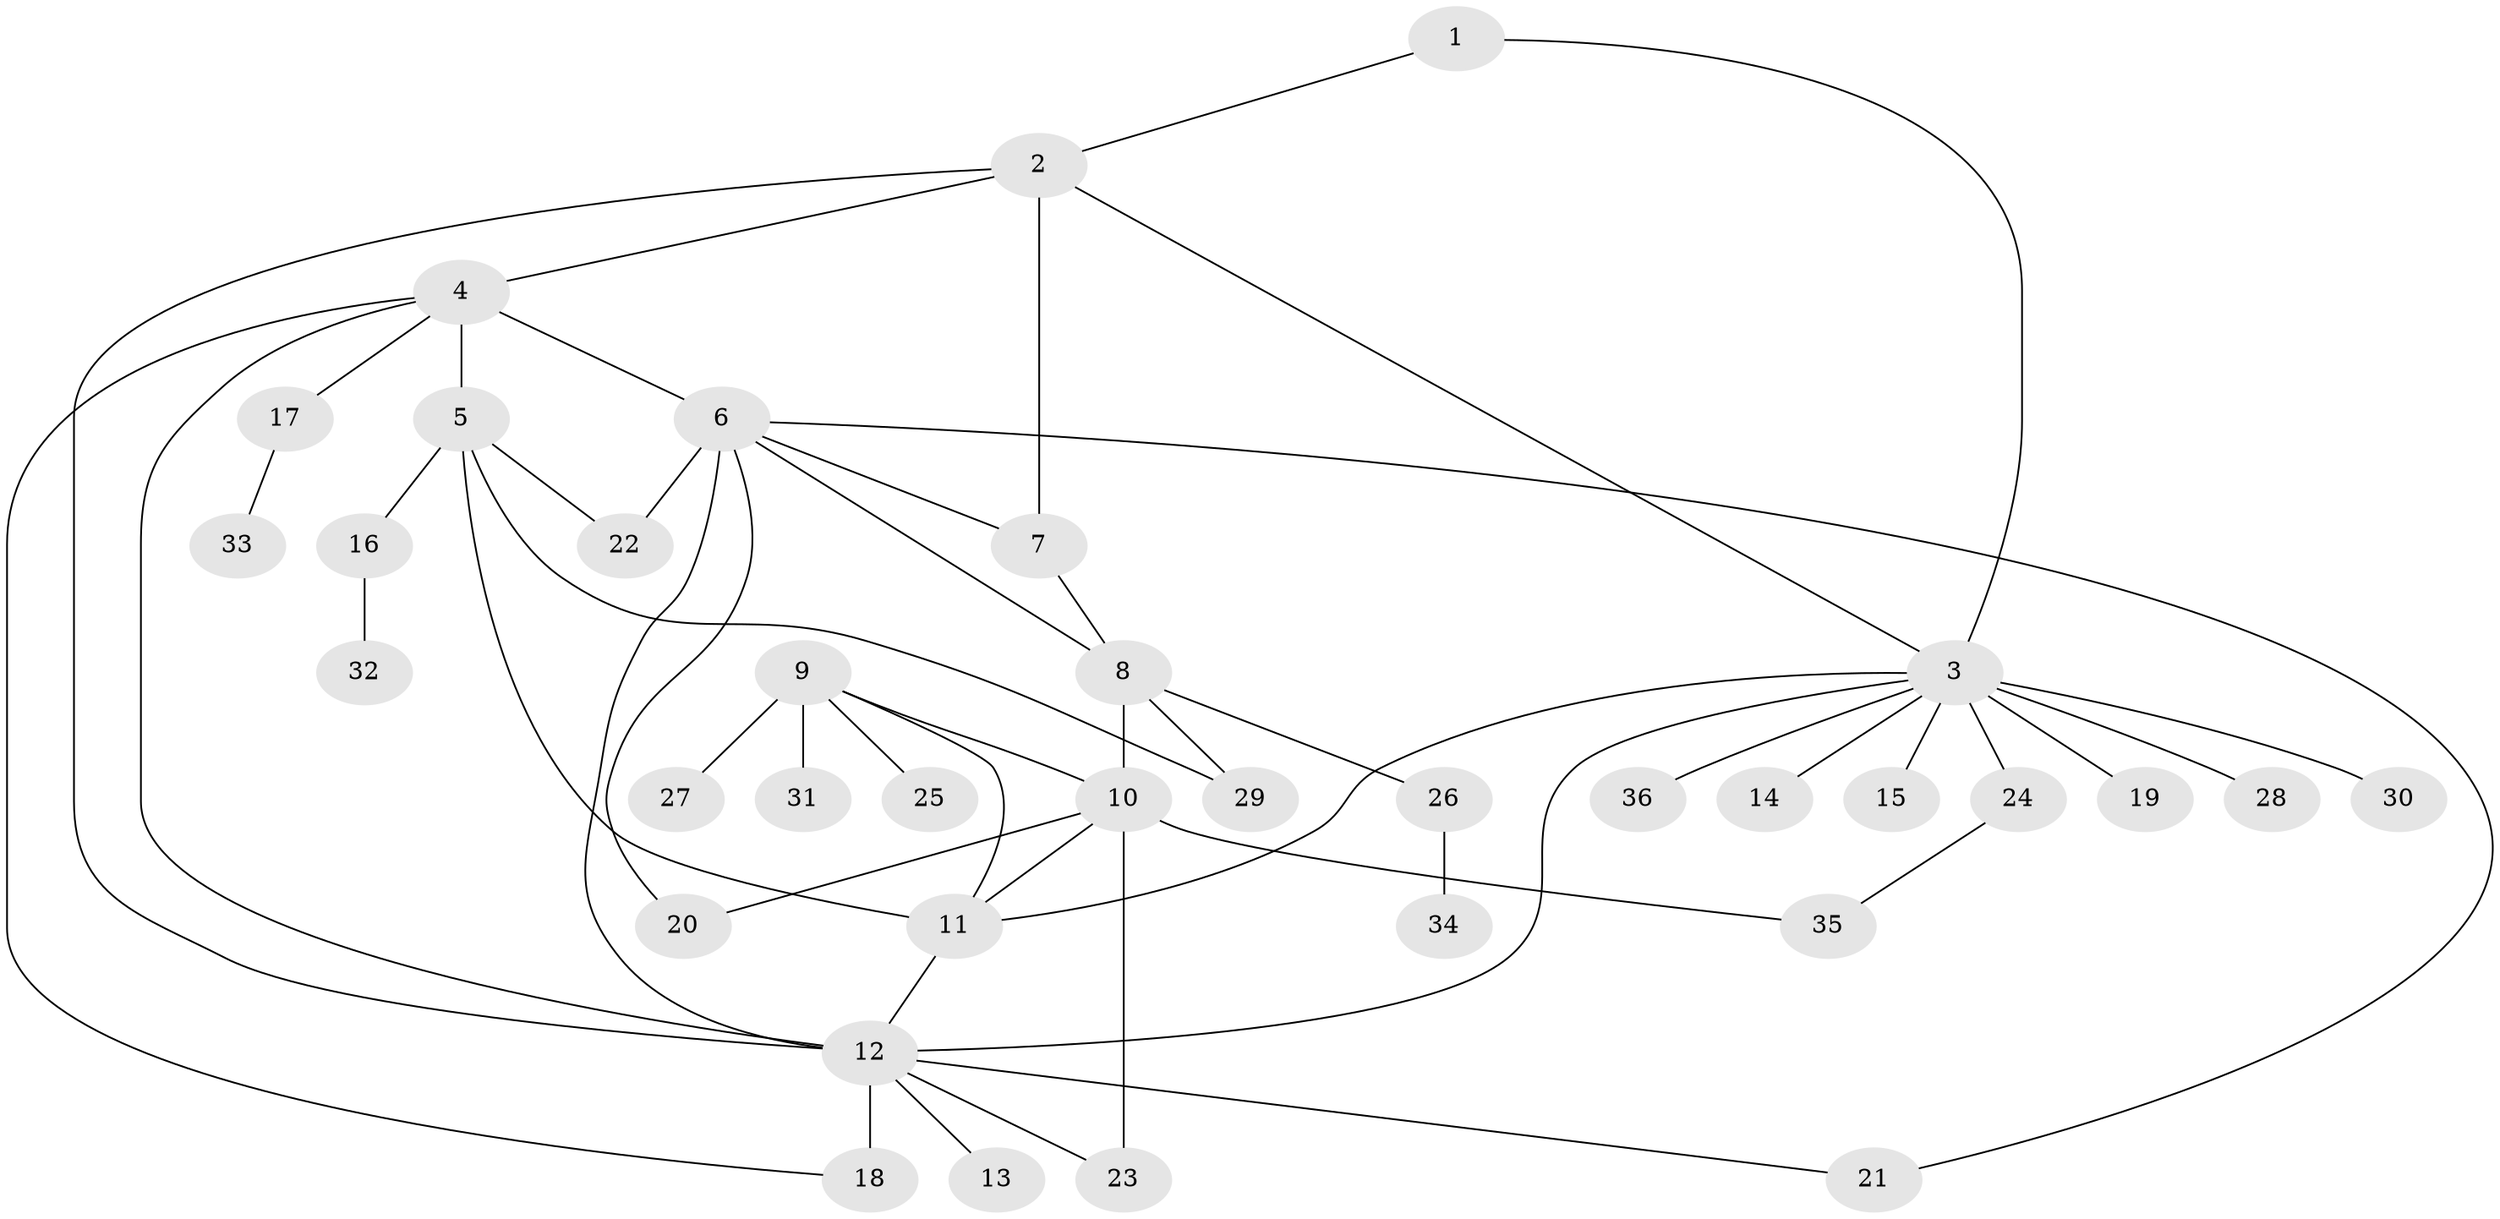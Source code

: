 // original degree distribution, {3: 0.09722222222222222, 4: 0.013888888888888888, 12: 0.013888888888888888, 7: 0.05555555555555555, 2: 0.2638888888888889, 10: 0.013888888888888888, 6: 0.041666666666666664, 16: 0.013888888888888888, 1: 0.4861111111111111}
// Generated by graph-tools (version 1.1) at 2025/37/03/09/25 02:37:29]
// undirected, 36 vertices, 52 edges
graph export_dot {
graph [start="1"]
  node [color=gray90,style=filled];
  1;
  2;
  3;
  4;
  5;
  6;
  7;
  8;
  9;
  10;
  11;
  12;
  13;
  14;
  15;
  16;
  17;
  18;
  19;
  20;
  21;
  22;
  23;
  24;
  25;
  26;
  27;
  28;
  29;
  30;
  31;
  32;
  33;
  34;
  35;
  36;
  1 -- 2 [weight=1.0];
  1 -- 3 [weight=1.0];
  2 -- 3 [weight=1.0];
  2 -- 4 [weight=1.0];
  2 -- 7 [weight=3.0];
  2 -- 12 [weight=1.0];
  3 -- 11 [weight=1.0];
  3 -- 12 [weight=1.0];
  3 -- 14 [weight=1.0];
  3 -- 15 [weight=1.0];
  3 -- 19 [weight=1.0];
  3 -- 24 [weight=1.0];
  3 -- 28 [weight=1.0];
  3 -- 30 [weight=1.0];
  3 -- 36 [weight=1.0];
  4 -- 5 [weight=2.0];
  4 -- 6 [weight=1.0];
  4 -- 12 [weight=1.0];
  4 -- 17 [weight=1.0];
  4 -- 18 [weight=1.0];
  5 -- 11 [weight=1.0];
  5 -- 16 [weight=1.0];
  5 -- 22 [weight=1.0];
  5 -- 29 [weight=1.0];
  6 -- 7 [weight=1.0];
  6 -- 8 [weight=1.0];
  6 -- 12 [weight=1.0];
  6 -- 20 [weight=1.0];
  6 -- 21 [weight=1.0];
  6 -- 22 [weight=3.0];
  7 -- 8 [weight=1.0];
  8 -- 10 [weight=1.0];
  8 -- 26 [weight=1.0];
  8 -- 29 [weight=1.0];
  9 -- 10 [weight=1.0];
  9 -- 11 [weight=1.0];
  9 -- 25 [weight=1.0];
  9 -- 27 [weight=1.0];
  9 -- 31 [weight=2.0];
  10 -- 11 [weight=1.0];
  10 -- 20 [weight=1.0];
  10 -- 23 [weight=1.0];
  10 -- 35 [weight=1.0];
  11 -- 12 [weight=2.0];
  12 -- 13 [weight=1.0];
  12 -- 18 [weight=6.0];
  12 -- 21 [weight=1.0];
  12 -- 23 [weight=1.0];
  16 -- 32 [weight=1.0];
  17 -- 33 [weight=1.0];
  24 -- 35 [weight=1.0];
  26 -- 34 [weight=1.0];
}
